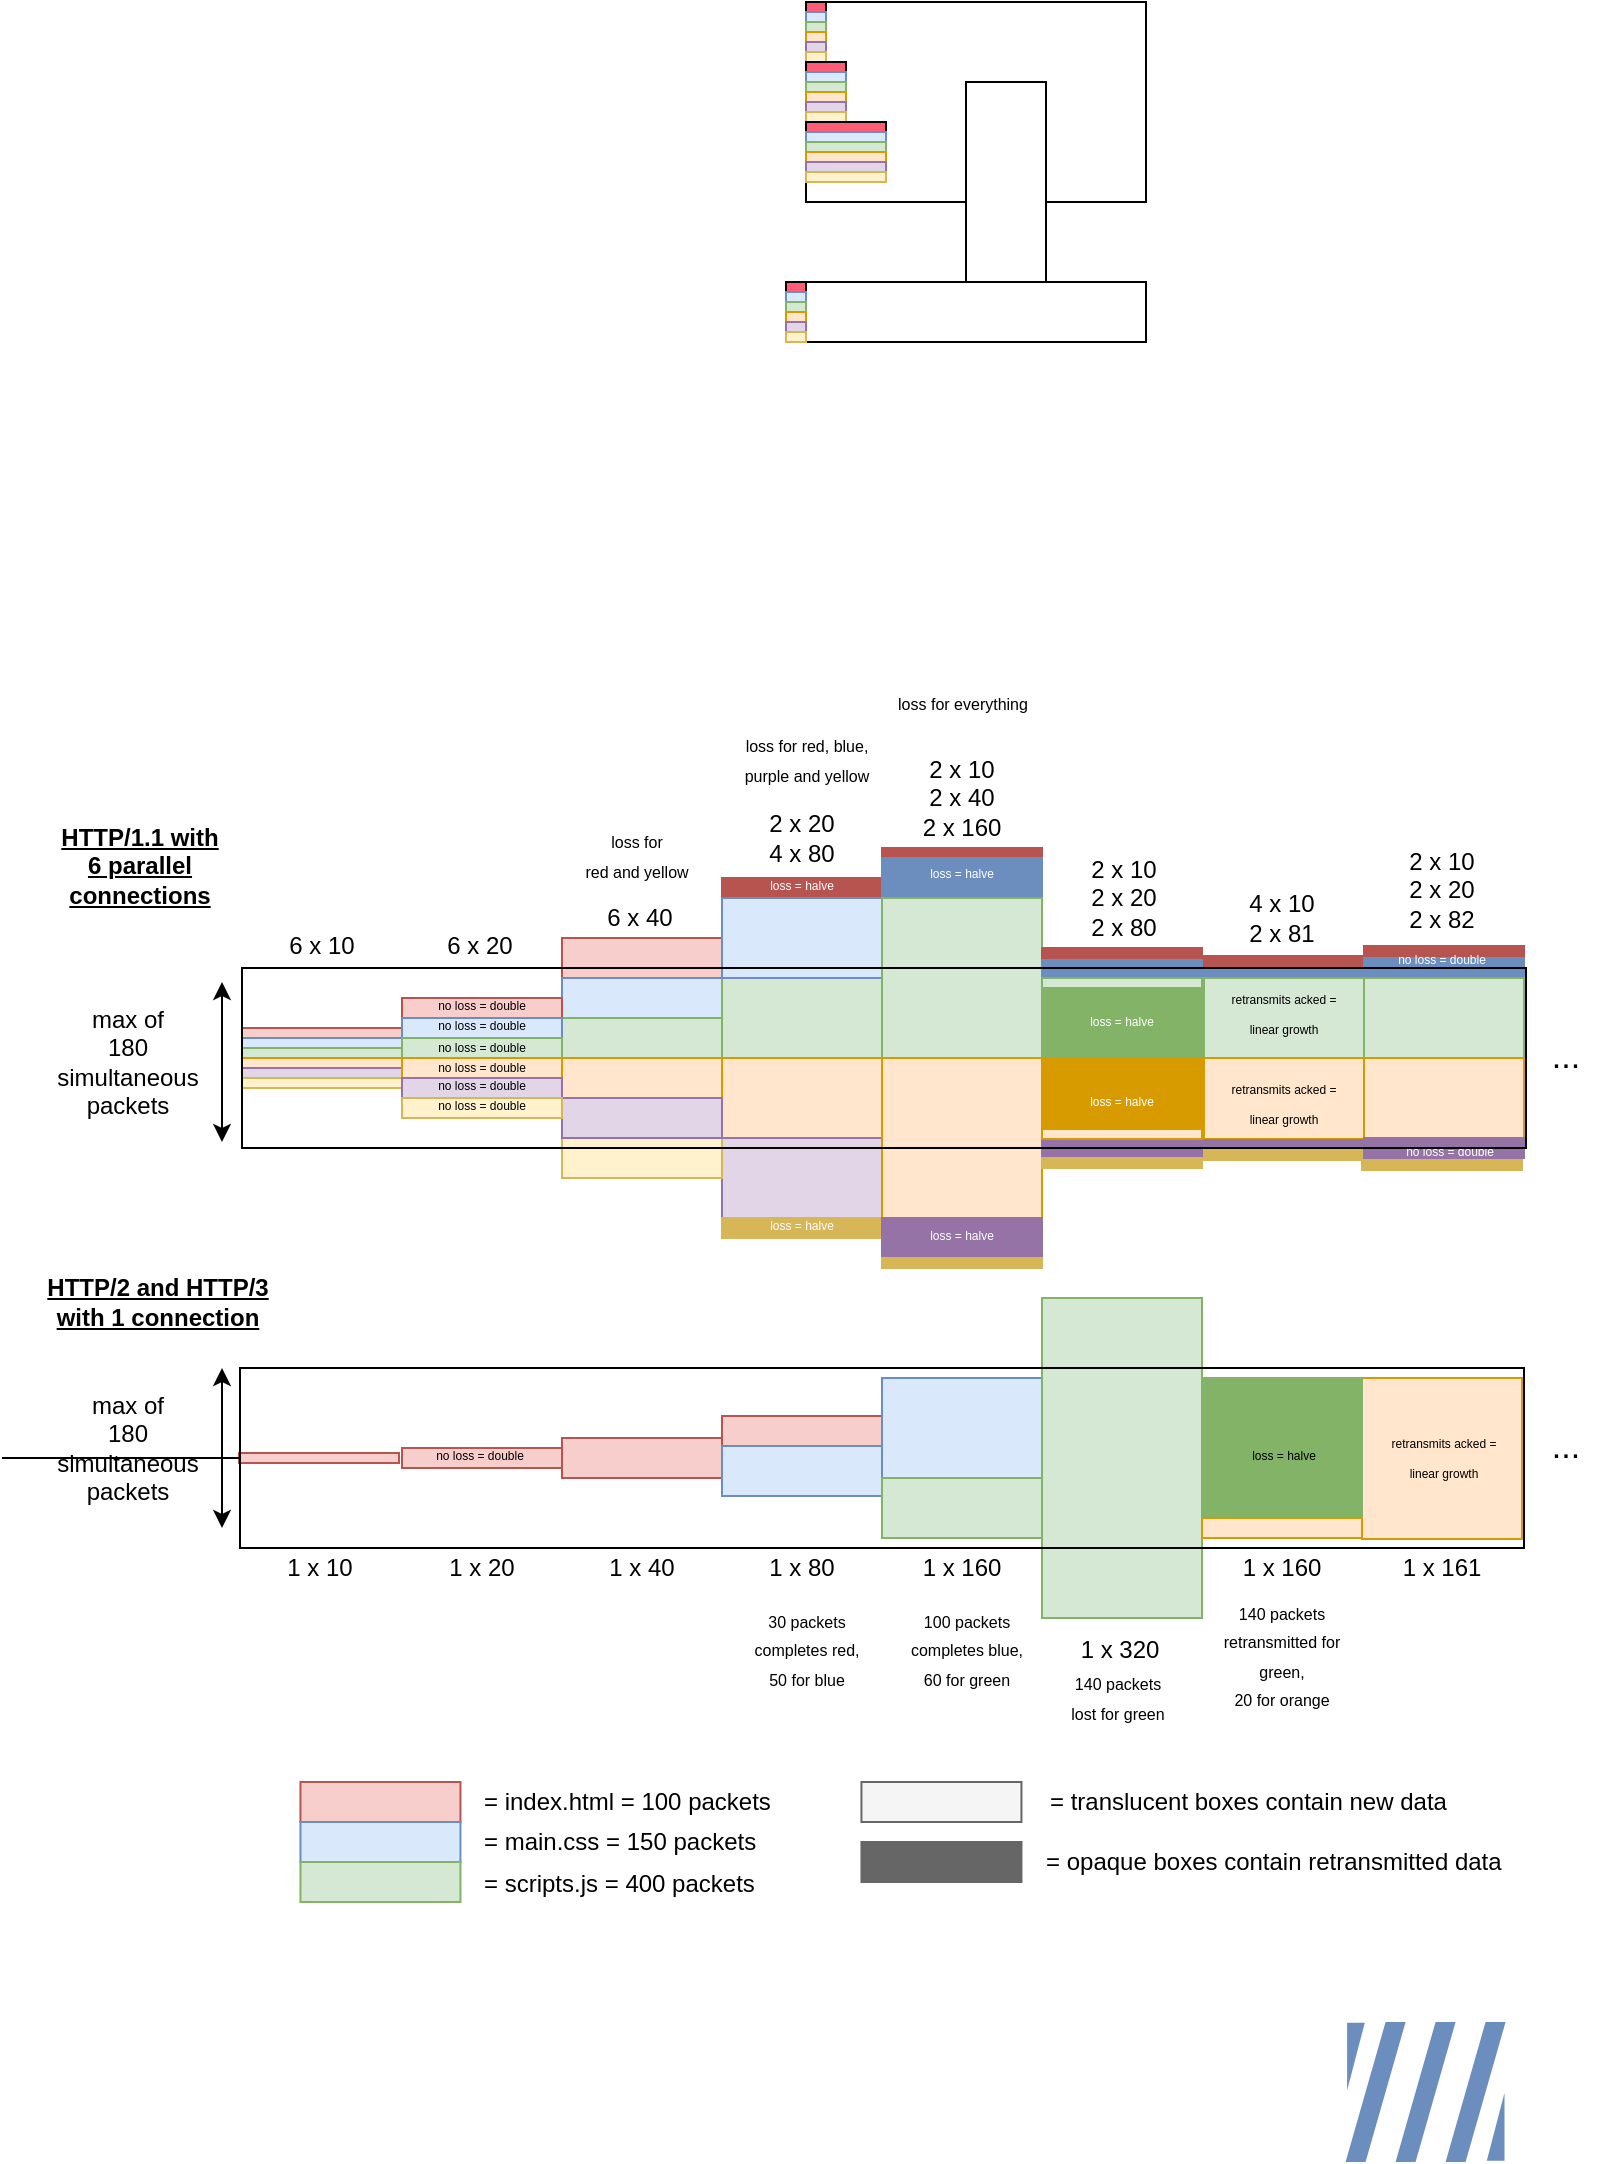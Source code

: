 <mxfile version="14.5.1" type="device"><diagram id="jA2UJYeg9NDPuM3fKqH7" name="Page-1"><mxGraphModel dx="1016" dy="682" grid="1" gridSize="10" guides="1" tooltips="1" connect="1" arrows="1" fold="1" page="1" pageScale="1" pageWidth="850" pageHeight="1100" math="0" shadow="0"><root><mxCell id="0"/><mxCell id="1" parent="0"/><mxCell id="gx7u9Ny0BKAhTKSQypbv-36" value="" style="rounded=0;whiteSpace=wrap;html=1;fillColor=#f8cecc;strokeColor=#b85450;" vertex="1" parent="1"><mxGeometry x="640" y="783" width="80" height="10" as="geometry"/></mxCell><mxCell id="gx7u9Ny0BKAhTKSQypbv-37" value="" style="rounded=0;whiteSpace=wrap;html=1;fillColor=#f8cecc;strokeColor=#b85450;" vertex="1" parent="1"><mxGeometry x="720" y="778" width="80" height="20" as="geometry"/></mxCell><mxCell id="gx7u9Ny0BKAhTKSQypbv-38" value="" style="rounded=0;whiteSpace=wrap;html=1;fillColor=#f8cecc;strokeColor=#b85450;" vertex="1" parent="1"><mxGeometry x="800" y="767" width="80" height="15" as="geometry"/></mxCell><mxCell id="gx7u9Ny0BKAhTKSQypbv-40" value="" style="rounded=0;whiteSpace=wrap;html=1;fillColor=#dae8fc;strokeColor=#6c8ebf;" vertex="1" parent="1"><mxGeometry x="880" y="748" width="80" height="50" as="geometry"/></mxCell><mxCell id="gx7u9Ny0BKAhTKSQypbv-41" value="" style="rounded=0;whiteSpace=wrap;html=1;fillColor=#d5e8d4;strokeColor=#82b366;" vertex="1" parent="1"><mxGeometry x="960" y="708" width="80" height="160" as="geometry"/></mxCell><mxCell id="gx7u9Ny0BKAhTKSQypbv-49" value="" style="verticalLabelPosition=bottom;verticalAlign=top;html=1;shape=mxgraph.basic.orthogonal_triangle;rotation=90;strokeColor=none;aspect=fixed;fillColor=#6C8EBF;" vertex="1" parent="1"><mxGeometry x="1100" y="1082.91" width="33.95" height="8.84" as="geometry"/></mxCell><mxCell id="gx7u9Ny0BKAhTKSQypbv-54" value="" style="rounded=0;whiteSpace=wrap;html=1;" vertex="1" parent="1"><mxGeometry x="842" y="60" width="170" height="100" as="geometry"/></mxCell><mxCell id="gx7u9Ny0BKAhTKSQypbv-56" value="" style="rounded=0;whiteSpace=wrap;html=1;fillColor=#FF5C77;container=0;" vertex="1" parent="1"><mxGeometry x="842" y="60" width="10" height="5" as="geometry"/></mxCell><mxCell id="gx7u9Ny0BKAhTKSQypbv-57" value="" style="rounded=0;whiteSpace=wrap;html=1;fillColor=#dae8fc;strokeColor=#6c8ebf;container=0;" vertex="1" parent="1"><mxGeometry x="842" y="65" width="10" height="5" as="geometry"/></mxCell><mxCell id="gx7u9Ny0BKAhTKSQypbv-58" value="" style="rounded=0;whiteSpace=wrap;html=1;fillColor=#d5e8d4;strokeColor=#82b366;container=0;" vertex="1" parent="1"><mxGeometry x="842" y="70" width="10" height="5" as="geometry"/></mxCell><mxCell id="gx7u9Ny0BKAhTKSQypbv-59" value="" style="rounded=0;whiteSpace=wrap;html=1;fillColor=#ffe6cc;strokeColor=#d79b00;container=0;" vertex="1" parent="1"><mxGeometry x="842" y="75" width="10" height="5" as="geometry"/></mxCell><mxCell id="gx7u9Ny0BKAhTKSQypbv-60" value="" style="rounded=0;whiteSpace=wrap;html=1;fillColor=#e1d5e7;strokeColor=#9673a6;container=0;" vertex="1" parent="1"><mxGeometry x="842" y="80" width="10" height="5" as="geometry"/></mxCell><mxCell id="gx7u9Ny0BKAhTKSQypbv-61" value="" style="rounded=0;whiteSpace=wrap;html=1;fillColor=#fff2cc;strokeColor=#d6b656;container=0;" vertex="1" parent="1"><mxGeometry x="842" y="85" width="10" height="5" as="geometry"/></mxCell><mxCell id="gx7u9Ny0BKAhTKSQypbv-65" value="" style="rounded=0;whiteSpace=wrap;html=1;fillColor=#FF5C77;container=0;" vertex="1" parent="1"><mxGeometry x="842" y="90" width="20" height="5" as="geometry"/></mxCell><mxCell id="gx7u9Ny0BKAhTKSQypbv-66" value="" style="rounded=0;whiteSpace=wrap;html=1;fillColor=#dae8fc;strokeColor=#6c8ebf;container=0;" vertex="1" parent="1"><mxGeometry x="842" y="95" width="20" height="5" as="geometry"/></mxCell><mxCell id="gx7u9Ny0BKAhTKSQypbv-67" value="" style="rounded=0;whiteSpace=wrap;html=1;fillColor=#d5e8d4;strokeColor=#82b366;container=0;" vertex="1" parent="1"><mxGeometry x="842" y="100" width="20" height="5" as="geometry"/></mxCell><mxCell id="gx7u9Ny0BKAhTKSQypbv-68" value="" style="rounded=0;whiteSpace=wrap;html=1;fillColor=#ffe6cc;strokeColor=#d79b00;container=0;" vertex="1" parent="1"><mxGeometry x="842" y="105" width="20" height="5" as="geometry"/></mxCell><mxCell id="gx7u9Ny0BKAhTKSQypbv-69" value="" style="rounded=0;whiteSpace=wrap;html=1;fillColor=#e1d5e7;strokeColor=#9673a6;container=0;" vertex="1" parent="1"><mxGeometry x="842" y="110" width="20" height="5" as="geometry"/></mxCell><mxCell id="gx7u9Ny0BKAhTKSQypbv-70" value="" style="rounded=0;whiteSpace=wrap;html=1;fillColor=#fff2cc;strokeColor=#d6b656;container=0;" vertex="1" parent="1"><mxGeometry x="842" y="115" width="20" height="5" as="geometry"/></mxCell><mxCell id="gx7u9Ny0BKAhTKSQypbv-71" value="" style="rounded=0;whiteSpace=wrap;html=1;fillColor=#FF5C77;container=0;" vertex="1" parent="1"><mxGeometry x="842" y="120" width="40" height="5" as="geometry"/></mxCell><mxCell id="gx7u9Ny0BKAhTKSQypbv-72" value="" style="rounded=0;whiteSpace=wrap;html=1;fillColor=#dae8fc;strokeColor=#6c8ebf;container=0;" vertex="1" parent="1"><mxGeometry x="842" y="125" width="40" height="5" as="geometry"/></mxCell><mxCell id="gx7u9Ny0BKAhTKSQypbv-73" value="" style="rounded=0;whiteSpace=wrap;html=1;fillColor=#d5e8d4;strokeColor=#82b366;container=0;" vertex="1" parent="1"><mxGeometry x="842" y="130" width="40" height="5" as="geometry"/></mxCell><mxCell id="gx7u9Ny0BKAhTKSQypbv-74" value="" style="rounded=0;whiteSpace=wrap;html=1;fillColor=#ffe6cc;strokeColor=#d79b00;container=0;" vertex="1" parent="1"><mxGeometry x="842" y="135" width="40" height="5" as="geometry"/></mxCell><mxCell id="gx7u9Ny0BKAhTKSQypbv-75" value="" style="rounded=0;whiteSpace=wrap;html=1;fillColor=#e1d5e7;strokeColor=#9673a6;container=0;" vertex="1" parent="1"><mxGeometry x="842" y="140" width="40" height="5" as="geometry"/></mxCell><mxCell id="gx7u9Ny0BKAhTKSQypbv-76" value="" style="rounded=0;whiteSpace=wrap;html=1;fillColor=#fff2cc;strokeColor=#d6b656;container=0;" vertex="1" parent="1"><mxGeometry x="842" y="145" width="40" height="5" as="geometry"/></mxCell><mxCell id="gx7u9Ny0BKAhTKSQypbv-77" value="" style="rounded=0;whiteSpace=wrap;html=1;" vertex="1" parent="1"><mxGeometry x="922" y="100" width="40" height="100" as="geometry"/></mxCell><mxCell id="gx7u9Ny0BKAhTKSQypbv-78" value="" style="rounded=0;whiteSpace=wrap;html=1;" vertex="1" parent="1"><mxGeometry x="832" y="200" width="180" height="30" as="geometry"/></mxCell><mxCell id="gx7u9Ny0BKAhTKSQypbv-79" value="" style="rounded=0;whiteSpace=wrap;html=1;fillColor=#FF5C77;container=0;" vertex="1" parent="1"><mxGeometry x="832" y="200" width="10" height="5" as="geometry"/></mxCell><mxCell id="gx7u9Ny0BKAhTKSQypbv-80" value="" style="rounded=0;whiteSpace=wrap;html=1;fillColor=#dae8fc;strokeColor=#6c8ebf;container=0;" vertex="1" parent="1"><mxGeometry x="832" y="205" width="10" height="5" as="geometry"/></mxCell><mxCell id="gx7u9Ny0BKAhTKSQypbv-81" value="" style="rounded=0;whiteSpace=wrap;html=1;fillColor=#d5e8d4;strokeColor=#82b366;container=0;" vertex="1" parent="1"><mxGeometry x="832" y="210" width="10" height="5" as="geometry"/></mxCell><mxCell id="gx7u9Ny0BKAhTKSQypbv-82" value="" style="rounded=0;whiteSpace=wrap;html=1;fillColor=#ffe6cc;strokeColor=#d79b00;container=0;" vertex="1" parent="1"><mxGeometry x="832" y="215" width="10" height="5" as="geometry"/></mxCell><mxCell id="gx7u9Ny0BKAhTKSQypbv-83" value="" style="rounded=0;whiteSpace=wrap;html=1;fillColor=#e1d5e7;strokeColor=#9673a6;container=0;" vertex="1" parent="1"><mxGeometry x="832" y="220" width="10" height="5" as="geometry"/></mxCell><mxCell id="gx7u9Ny0BKAhTKSQypbv-84" value="" style="rounded=0;whiteSpace=wrap;html=1;fillColor=#fff2cc;strokeColor=#d6b656;container=0;" vertex="1" parent="1"><mxGeometry x="832" y="225" width="10" height="5" as="geometry"/></mxCell><mxCell id="gx7u9Ny0BKAhTKSQypbv-15" value="" style="rounded=0;whiteSpace=wrap;html=1;fillColor=#f8cecc;strokeColor=#b85450;" vertex="1" parent="1"><mxGeometry x="720" y="528" width="80" height="20" as="geometry"/></mxCell><mxCell id="gx7u9Ny0BKAhTKSQypbv-16" value="" style="rounded=0;whiteSpace=wrap;html=1;fillColor=#dae8fc;strokeColor=#6c8ebf;" vertex="1" parent="1"><mxGeometry x="720" y="548" width="80" height="20" as="geometry"/></mxCell><mxCell id="gx7u9Ny0BKAhTKSQypbv-17" value="" style="rounded=0;whiteSpace=wrap;html=1;fillColor=#d5e8d4;strokeColor=#82b366;" vertex="1" parent="1"><mxGeometry x="800" y="548" width="80" height="40" as="geometry"/></mxCell><mxCell id="gx7u9Ny0BKAhTKSQypbv-18" value="" style="rounded=0;whiteSpace=wrap;html=1;fillColor=#ffe6cc;strokeColor=#d79b00;" vertex="1" parent="1"><mxGeometry x="800" y="588" width="80" height="40" as="geometry"/></mxCell><mxCell id="gx7u9Ny0BKAhTKSQypbv-19" value="" style="rounded=0;whiteSpace=wrap;html=1;fillColor=#e1d5e7;strokeColor=#9673a6;" vertex="1" parent="1"><mxGeometry x="800" y="628" width="80" height="40" as="geometry"/></mxCell><mxCell id="gx7u9Ny0BKAhTKSQypbv-20" value="" style="rounded=0;whiteSpace=wrap;html=1;fillColor=#fff2cc;strokeColor=#d6b656;" vertex="1" parent="1"><mxGeometry x="720" y="628" width="80" height="20" as="geometry"/></mxCell><mxCell id="gx7u9Ny0BKAhTKSQypbv-10" value="" style="rounded=0;whiteSpace=wrap;html=1;fillColor=#f8cecc;strokeColor=#b85450;" vertex="1" parent="1"><mxGeometry x="560" y="573" width="80" height="5" as="geometry"/></mxCell><mxCell id="gx7u9Ny0BKAhTKSQypbv-22" value="" style="rounded=0;whiteSpace=wrap;html=1;fillColor=#dae8fc;strokeColor=#6c8ebf;" vertex="1" parent="1"><mxGeometry x="560" y="578" width="80" height="5" as="geometry"/></mxCell><mxCell id="gx7u9Ny0BKAhTKSQypbv-28" value="" style="rounded=0;whiteSpace=wrap;html=1;fillColor=#d5e8d4;strokeColor=#82b366;" vertex="1" parent="1"><mxGeometry x="560" y="583" width="80" height="5" as="geometry"/></mxCell><mxCell id="gx7u9Ny0BKAhTKSQypbv-29" value="" style="rounded=0;whiteSpace=wrap;html=1;fillColor=#ffe6cc;strokeColor=#d79b00;" vertex="1" parent="1"><mxGeometry x="560" y="588" width="80" height="5" as="geometry"/></mxCell><mxCell id="gx7u9Ny0BKAhTKSQypbv-30" value="" style="rounded=0;whiteSpace=wrap;html=1;fillColor=#e1d5e7;strokeColor=#9673a6;" vertex="1" parent="1"><mxGeometry x="560" y="593" width="80" height="5" as="geometry"/></mxCell><mxCell id="gx7u9Ny0BKAhTKSQypbv-31" value="" style="rounded=0;whiteSpace=wrap;html=1;fillColor=#fff2cc;strokeColor=#d6b656;" vertex="1" parent="1"><mxGeometry x="560" y="598" width="80" height="5" as="geometry"/></mxCell><mxCell id="gx7u9Ny0BKAhTKSQypbv-103" value="" style="rounded=0;whiteSpace=wrap;html=1;gradientDirection=north;strokeColor=#B85450;fillColor=#B85450;" vertex="1" parent="1"><mxGeometry x="800" y="498" width="80" height="10" as="geometry"/></mxCell><mxCell id="gx7u9Ny0BKAhTKSQypbv-104" value="" style="rounded=0;whiteSpace=wrap;html=1;strokeColor=#D6B656;fillColor=#D6B656;" vertex="1" parent="1"><mxGeometry x="800" y="668" width="80" height="10" as="geometry"/></mxCell><mxCell id="gx7u9Ny0BKAhTKSQypbv-105" value="" style="rounded=0;whiteSpace=wrap;html=1;fillColor=#dae8fc;strokeColor=#6c8ebf;" vertex="1" parent="1"><mxGeometry x="800" y="508" width="80" height="40" as="geometry"/></mxCell><mxCell id="gx7u9Ny0BKAhTKSQypbv-106" value="" style="rounded=0;whiteSpace=wrap;html=1;fillColor=#d5e8d4;strokeColor=#82b366;" vertex="1" parent="1"><mxGeometry x="720" y="568" width="80" height="20" as="geometry"/></mxCell><mxCell id="gx7u9Ny0BKAhTKSQypbv-107" value="" style="rounded=0;whiteSpace=wrap;html=1;fillColor=#ffe6cc;strokeColor=#d79b00;" vertex="1" parent="1"><mxGeometry x="720" y="588" width="80" height="20" as="geometry"/></mxCell><mxCell id="gx7u9Ny0BKAhTKSQypbv-108" value="" style="rounded=0;whiteSpace=wrap;html=1;fillColor=#e1d5e7;strokeColor=#9673a6;" vertex="1" parent="1"><mxGeometry x="720" y="608" width="80" height="20" as="geometry"/></mxCell><mxCell id="gx7u9Ny0BKAhTKSQypbv-14" value="" style="rounded=0;whiteSpace=wrap;html=1;fillColor=#f8cecc;strokeColor=#b85450;spacing=0;" vertex="1" parent="1"><mxGeometry x="640" y="558" width="80" height="10" as="geometry"/></mxCell><mxCell id="gx7u9Ny0BKAhTKSQypbv-23" value="" style="rounded=0;whiteSpace=wrap;html=1;fillColor=#dae8fc;strokeColor=#6c8ebf;" vertex="1" parent="1"><mxGeometry x="640" y="568" width="80" height="10" as="geometry"/></mxCell><mxCell id="gx7u9Ny0BKAhTKSQypbv-24" value="" style="rounded=0;whiteSpace=wrap;html=1;fillColor=#d5e8d4;strokeColor=#82b366;" vertex="1" parent="1"><mxGeometry x="640" y="578" width="80" height="10" as="geometry"/></mxCell><mxCell id="gx7u9Ny0BKAhTKSQypbv-25" value="" style="rounded=0;whiteSpace=wrap;html=1;fillColor=#ffe6cc;strokeColor=#d79b00;" vertex="1" parent="1"><mxGeometry x="640" y="588" width="80" height="10" as="geometry"/></mxCell><mxCell id="gx7u9Ny0BKAhTKSQypbv-26" value="" style="rounded=0;whiteSpace=wrap;html=1;fillColor=#e1d5e7;strokeColor=#9673a6;" vertex="1" parent="1"><mxGeometry x="640" y="598" width="80" height="10" as="geometry"/></mxCell><mxCell id="gx7u9Ny0BKAhTKSQypbv-27" value="" style="rounded=0;whiteSpace=wrap;html=1;fillColor=#fff2cc;strokeColor=#d6b656;" vertex="1" parent="1"><mxGeometry x="640" y="608" width="80" height="10" as="geometry"/></mxCell><mxCell id="gx7u9Ny0BKAhTKSQypbv-111" value="" style="rounded=0;whiteSpace=wrap;html=1;fillColor=#B85450;strokeColor=#B85450;gradientDirection=north;" vertex="1" parent="1"><mxGeometry x="880" y="483" width="80" height="5" as="geometry"/></mxCell><mxCell id="gx7u9Ny0BKAhTKSQypbv-112" value="" style="rounded=0;whiteSpace=wrap;html=1;gradientDirection=north;strokeColor=#6C8EBF;fillColor=#6C8EBF;" vertex="1" parent="1"><mxGeometry x="880" y="488" width="80" height="20" as="geometry"/></mxCell><mxCell id="gx7u9Ny0BKAhTKSQypbv-113" value="" style="rounded=0;whiteSpace=wrap;html=1;fillColor=#d5e8d4;strokeColor=#82b366;" vertex="1" parent="1"><mxGeometry x="880" y="508" width="80" height="80" as="geometry"/></mxCell><mxCell id="gx7u9Ny0BKAhTKSQypbv-114" value="" style="rounded=0;whiteSpace=wrap;html=1;fillColor=#ffe6cc;strokeColor=#d79b00;" vertex="1" parent="1"><mxGeometry x="880" y="588" width="80" height="80" as="geometry"/></mxCell><mxCell id="gx7u9Ny0BKAhTKSQypbv-115" value="" style="rounded=0;whiteSpace=wrap;html=1;strokeColor=#9673A6;fillColor=#9673A6;" vertex="1" parent="1"><mxGeometry x="880" y="668" width="80" height="20" as="geometry"/></mxCell><mxCell id="gx7u9Ny0BKAhTKSQypbv-116" value="" style="rounded=0;whiteSpace=wrap;html=1;fillColor=#D6B656;strokeColor=#D6B656;" vertex="1" parent="1"><mxGeometry x="880" y="688" width="80" height="5" as="geometry"/></mxCell><mxCell id="gx7u9Ny0BKAhTKSQypbv-118" value="&lt;font style=&quot;font-size: 6px&quot;&gt;no loss = double&lt;/font&gt;" style="text;html=1;strokeColor=none;fillColor=none;align=center;verticalAlign=middle;whiteSpace=wrap;rounded=0;" vertex="1" parent="1"><mxGeometry x="640" y="560" width="80" as="geometry"/></mxCell><mxCell id="gx7u9Ny0BKAhTKSQypbv-119" value="&lt;font style=&quot;font-size: 6px&quot;&gt;no loss = double&lt;/font&gt;" style="text;html=1;strokeColor=none;fillColor=none;align=center;verticalAlign=middle;whiteSpace=wrap;rounded=0;" vertex="1" parent="1"><mxGeometry x="640" y="570" width="80" as="geometry"/></mxCell><mxCell id="gx7u9Ny0BKAhTKSQypbv-120" value="&lt;font style=&quot;font-size: 6px&quot;&gt;no loss = double&lt;/font&gt;" style="text;html=1;strokeColor=none;fillColor=none;align=center;verticalAlign=middle;whiteSpace=wrap;rounded=0;" vertex="1" parent="1"><mxGeometry x="640" y="580.5" width="80" as="geometry"/></mxCell><mxCell id="gx7u9Ny0BKAhTKSQypbv-121" value="&lt;font style=&quot;font-size: 6px&quot;&gt;no loss = double&lt;/font&gt;" style="text;html=1;strokeColor=none;fillColor=none;align=center;verticalAlign=middle;whiteSpace=wrap;rounded=0;" vertex="1" parent="1"><mxGeometry x="640" y="590.5" width="80" as="geometry"/></mxCell><mxCell id="gx7u9Ny0BKAhTKSQypbv-122" value="&lt;font style=&quot;font-size: 6px&quot;&gt;no loss = double&lt;/font&gt;" style="text;html=1;strokeColor=none;fillColor=none;align=center;verticalAlign=middle;whiteSpace=wrap;rounded=0;" vertex="1" parent="1"><mxGeometry x="640" y="600" width="80" as="geometry"/></mxCell><mxCell id="gx7u9Ny0BKAhTKSQypbv-123" value="&lt;font style=&quot;font-size: 6px&quot;&gt;no loss = double&lt;/font&gt;" style="text;html=1;strokeColor=none;fillColor=none;align=center;verticalAlign=middle;whiteSpace=wrap;rounded=0;" vertex="1" parent="1"><mxGeometry x="640" y="610" width="80" as="geometry"/></mxCell><mxCell id="gx7u9Ny0BKAhTKSQypbv-124" value="&lt;font style=&quot;font-size: 6px&quot; color=&quot;#ffffff&quot;&gt;loss = halve&lt;/font&gt;" style="text;html=1;strokeColor=none;fillColor=none;align=center;verticalAlign=middle;whiteSpace=wrap;rounded=0;" vertex="1" parent="1"><mxGeometry x="800" y="500" width="80" as="geometry"/></mxCell><mxCell id="gx7u9Ny0BKAhTKSQypbv-125" value="" style="rounded=0;whiteSpace=wrap;html=1;strokeColor=#82B366;fillColor=#82B366;" vertex="1" parent="1"><mxGeometry x="960" y="550" width="80" height="38" as="geometry"/></mxCell><mxCell id="gx7u9Ny0BKAhTKSQypbv-126" value="" style="rounded=0;whiteSpace=wrap;html=1;strokeColor=#D79B00;fillColor=#D79B00;" vertex="1" parent="1"><mxGeometry x="960" y="588" width="80" height="42" as="geometry"/></mxCell><mxCell id="gx7u9Ny0BKAhTKSQypbv-127" value="" style="rounded=0;whiteSpace=wrap;html=1;fillColor=#6C8EBF;strokeColor=#6C8EBF;gradientDirection=north;" vertex="1" parent="1"><mxGeometry x="960" y="538" width="80" height="10" as="geometry"/></mxCell><mxCell id="gx7u9Ny0BKAhTKSQypbv-128" value="" style="rounded=0;whiteSpace=wrap;html=1;fillColor=#9673A6;strokeColor=#9673A6;" vertex="1" parent="1"><mxGeometry x="960" y="628" width="80" height="10" as="geometry"/></mxCell><mxCell id="gx7u9Ny0BKAhTKSQypbv-131" value="" style="rounded=0;whiteSpace=wrap;html=1;fillColor=#B85450;strokeColor=#B85450;gradientDirection=north;" vertex="1" parent="1"><mxGeometry x="960" y="533" width="80" height="5" as="geometry"/></mxCell><mxCell id="gx7u9Ny0BKAhTKSQypbv-132" value="" style="rounded=0;whiteSpace=wrap;html=1;fillColor=#D6B656;strokeColor=#D6B656;" vertex="1" parent="1"><mxGeometry x="960" y="638" width="80" height="5" as="geometry"/></mxCell><mxCell id="gx7u9Ny0BKAhTKSQypbv-133" value="&lt;font style=&quot;font-size: 6px&quot; color=&quot;#ffffff&quot;&gt;loss = halve&lt;/font&gt;" style="text;html=1;strokeColor=none;fillColor=none;align=center;verticalAlign=middle;whiteSpace=wrap;rounded=0;" vertex="1" parent="1"><mxGeometry x="800" y="670" width="80" as="geometry"/></mxCell><mxCell id="gx7u9Ny0BKAhTKSQypbv-134" value="" style="rounded=0;whiteSpace=wrap;html=1;strokeColor=#82b366;fillColor=#d5e8d4;" vertex="1" parent="1"><mxGeometry x="1041" y="548" width="80" height="40.5" as="geometry"/></mxCell><mxCell id="gx7u9Ny0BKAhTKSQypbv-135" value="" style="rounded=0;whiteSpace=wrap;html=1;strokeColor=#d79b00;fillColor=#ffe6cc;" vertex="1" parent="1"><mxGeometry x="1041" y="588" width="80" height="40.5" as="geometry"/></mxCell><mxCell id="gx7u9Ny0BKAhTKSQypbv-136" value="&lt;font style=&quot;font-size: 6px&quot;&gt;retransmits acked = &lt;br&gt;linear growth&lt;/font&gt;" style="text;html=1;strokeColor=none;fillColor=none;align=center;verticalAlign=middle;whiteSpace=wrap;rounded=0;" vertex="1" parent="1"><mxGeometry x="1041" y="564" width="80" as="geometry"/></mxCell><mxCell id="gx7u9Ny0BKAhTKSQypbv-137" value="&lt;font style=&quot;font-size: 6px&quot;&gt;retransmits acked = &lt;br&gt;linear growth&lt;/font&gt;" style="text;html=1;strokeColor=none;fillColor=none;align=center;verticalAlign=middle;whiteSpace=wrap;rounded=0;" vertex="1" parent="1"><mxGeometry x="1041" y="608.25" width="80" as="geometry"/></mxCell><mxCell id="gx7u9Ny0BKAhTKSQypbv-138" value="&lt;font style=&quot;font-size: 6px&quot; color=&quot;#ffffff&quot;&gt;loss = halve&lt;/font&gt;" style="text;html=1;strokeColor=none;fillColor=none;align=center;verticalAlign=middle;whiteSpace=wrap;rounded=0;" vertex="1" parent="1"><mxGeometry x="880" y="494" width="80" as="geometry"/></mxCell><mxCell id="gx7u9Ny0BKAhTKSQypbv-139" value="&lt;font style=&quot;font-size: 6px&quot; color=&quot;#ffffff&quot;&gt;loss = halve&lt;/font&gt;" style="text;html=1;strokeColor=none;fillColor=none;align=center;verticalAlign=middle;whiteSpace=wrap;rounded=0;" vertex="1" parent="1"><mxGeometry x="880" y="675" width="80" as="geometry"/></mxCell><mxCell id="gx7u9Ny0BKAhTKSQypbv-141" value="&lt;font style=&quot;font-size: 6px&quot; color=&quot;#ffffff&quot;&gt;loss = halve&lt;/font&gt;" style="text;html=1;strokeColor=none;fillColor=none;align=center;verticalAlign=middle;whiteSpace=wrap;rounded=0;" vertex="1" parent="1"><mxGeometry x="960" y="567.25" width="80" as="geometry"/></mxCell><mxCell id="gx7u9Ny0BKAhTKSQypbv-142" value="&lt;font style=&quot;font-size: 6px&quot; color=&quot;#ffffff&quot;&gt;loss = halve&lt;/font&gt;" style="text;html=1;strokeColor=none;fillColor=none;align=center;verticalAlign=middle;whiteSpace=wrap;rounded=0;" vertex="1" parent="1"><mxGeometry x="960" y="607.25" width="80" as="geometry"/></mxCell><mxCell id="gx7u9Ny0BKAhTKSQypbv-143" value="" style="rounded=0;whiteSpace=wrap;html=1;fillColor=#6C8EBF;strokeColor=#6C8EBF;gradientDirection=north;" vertex="1" parent="1"><mxGeometry x="1041" y="542" width="80" height="5" as="geometry"/></mxCell><mxCell id="gx7u9Ny0BKAhTKSQypbv-144" value="" style="rounded=0;whiteSpace=wrap;html=1;fillColor=#B85450;strokeColor=#B85450;gradientDirection=north;" vertex="1" parent="1"><mxGeometry x="1041" y="537" width="80" height="5" as="geometry"/></mxCell><mxCell id="gx7u9Ny0BKAhTKSQypbv-147" value="" style="rounded=0;whiteSpace=wrap;html=1;fillColor=#9673A6;strokeColor=#9673A6;" vertex="1" parent="1"><mxGeometry x="1041" y="629" width="80" height="5" as="geometry"/></mxCell><mxCell id="gx7u9Ny0BKAhTKSQypbv-148" value="" style="rounded=0;whiteSpace=wrap;html=1;fillColor=#D6B656;strokeColor=#D6B656;" vertex="1" parent="1"><mxGeometry x="1041" y="634" width="80" height="5" as="geometry"/></mxCell><mxCell id="gx7u9Ny0BKAhTKSQypbv-149" value="" style="rounded=0;whiteSpace=wrap;html=1;strokeColor=#82b366;fillColor=#d5e8d4;" vertex="1" parent="1"><mxGeometry x="1121" y="548" width="80" height="40.5" as="geometry"/></mxCell><mxCell id="gx7u9Ny0BKAhTKSQypbv-150" value="" style="rounded=0;whiteSpace=wrap;html=1;strokeColor=#d79b00;fillColor=#ffe6cc;" vertex="1" parent="1"><mxGeometry x="1121" y="588" width="80" height="40.5" as="geometry"/></mxCell><mxCell id="gx7u9Ny0BKAhTKSQypbv-151" value="" style="rounded=0;whiteSpace=wrap;html=1;fillColor=#6C8EBF;strokeColor=#6C8EBF;gradientDirection=north;" vertex="1" parent="1"><mxGeometry x="1121" y="537" width="80" height="10" as="geometry"/></mxCell><mxCell id="gx7u9Ny0BKAhTKSQypbv-152" value="" style="rounded=0;whiteSpace=wrap;html=1;fillColor=#9673A6;strokeColor=#9673A6;" vertex="1" parent="1"><mxGeometry x="1121" y="628" width="80" height="10" as="geometry"/></mxCell><mxCell id="gx7u9Ny0BKAhTKSQypbv-153" value="" style="rounded=0;whiteSpace=wrap;html=1;fillColor=#D6B656;strokeColor=#D6B656;" vertex="1" parent="1"><mxGeometry x="1120" y="639" width="80" height="5" as="geometry"/></mxCell><mxCell id="gx7u9Ny0BKAhTKSQypbv-154" value="" style="rounded=0;whiteSpace=wrap;html=1;fillColor=#B85450;strokeColor=#B85450;gradientDirection=north;" vertex="1" parent="1"><mxGeometry x="1121" y="532" width="80" height="5" as="geometry"/></mxCell><mxCell id="gx7u9Ny0BKAhTKSQypbv-155" value="6 x 10" style="text;html=1;strokeColor=none;fillColor=none;align=center;verticalAlign=middle;whiteSpace=wrap;rounded=0;" vertex="1" parent="1"><mxGeometry x="560" y="522" width="80" height="20" as="geometry"/></mxCell><mxCell id="gx7u9Ny0BKAhTKSQypbv-156" value="6 x 20" style="text;html=1;strokeColor=none;fillColor=none;align=center;verticalAlign=middle;whiteSpace=wrap;rounded=0;" vertex="1" parent="1"><mxGeometry x="639" y="522" width="80" height="20" as="geometry"/></mxCell><mxCell id="gx7u9Ny0BKAhTKSQypbv-157" value="6 x 40" style="text;html=1;strokeColor=none;fillColor=none;align=center;verticalAlign=middle;whiteSpace=wrap;rounded=0;" vertex="1" parent="1"><mxGeometry x="719" y="508" width="80" height="20" as="geometry"/></mxCell><mxCell id="gx7u9Ny0BKAhTKSQypbv-158" value="2 x 20&lt;br&gt;4 x 80" style="text;html=1;strokeColor=none;fillColor=none;align=center;verticalAlign=middle;whiteSpace=wrap;rounded=0;" vertex="1" parent="1"><mxGeometry x="800" y="468" width="80" height="20" as="geometry"/></mxCell><mxCell id="gx7u9Ny0BKAhTKSQypbv-159" value="2 x 10&lt;br&gt;2 x 40&lt;br&gt;2 x 160" style="text;html=1;strokeColor=none;fillColor=none;align=center;verticalAlign=middle;whiteSpace=wrap;rounded=0;" vertex="1" parent="1"><mxGeometry x="880" y="448" width="80" height="20" as="geometry"/></mxCell><mxCell id="gx7u9Ny0BKAhTKSQypbv-160" value="2 x 10&lt;br&gt;2 x 20&lt;br&gt;2 x 80" style="text;html=1;strokeColor=none;fillColor=none;align=center;verticalAlign=middle;whiteSpace=wrap;rounded=0;" vertex="1" parent="1"><mxGeometry x="961" y="498" width="80" height="20" as="geometry"/></mxCell><mxCell id="gx7u9Ny0BKAhTKSQypbv-162" value="" style="endArrow=classic;startArrow=classic;html=1;fillColor=#A53236;" edge="1" parent="1"><mxGeometry width="50" height="50" relative="1" as="geometry"><mxPoint x="550" y="630" as="sourcePoint"/><mxPoint x="550" y="550" as="targetPoint"/></mxGeometry></mxCell><mxCell id="gx7u9Ny0BKAhTKSQypbv-163" value="max of&lt;br&gt;180 simultaneous packets" style="text;html=1;strokeColor=none;fillColor=none;align=center;verticalAlign=middle;whiteSpace=wrap;rounded=0;" vertex="1" parent="1"><mxGeometry x="458" y="550" width="90" height="80" as="geometry"/></mxCell><mxCell id="gx7u9Ny0BKAhTKSQypbv-164" value="" style="rounded=0;whiteSpace=wrap;html=1;fillColor=#d5e8d4;strokeColor=#82b366;" vertex="1" parent="1"><mxGeometry x="960" y="548" width="80" height="5" as="geometry"/></mxCell><mxCell id="gx7u9Ny0BKAhTKSQypbv-165" value="" style="rounded=0;whiteSpace=wrap;html=1;fillColor=#ffe6cc;strokeColor=#d79b00;" vertex="1" parent="1"><mxGeometry x="960" y="623.5" width="80" height="5" as="geometry"/></mxCell><mxCell id="gx7u9Ny0BKAhTKSQypbv-166" value="" style="endArrow=classic;startArrow=classic;html=1;fillColor=#A53236;" edge="1" parent="1"><mxGeometry width="50" height="50" relative="1" as="geometry"><mxPoint x="550" y="823" as="sourcePoint"/><mxPoint x="550" y="743" as="targetPoint"/></mxGeometry></mxCell><mxCell id="gx7u9Ny0BKAhTKSQypbv-167" value="max of&lt;br&gt;180 simultaneous packets" style="text;html=1;strokeColor=none;fillColor=none;align=center;verticalAlign=middle;whiteSpace=wrap;rounded=0;" vertex="1" parent="1"><mxGeometry x="458" y="743" width="90" height="80" as="geometry"/></mxCell><mxCell id="gx7u9Ny0BKAhTKSQypbv-169" value="" style="group" vertex="1" connectable="0" parent="1"><mxGeometry x="1111.79" y="1070" width="80" height="70" as="geometry"/></mxCell><mxCell id="gx7u9Ny0BKAhTKSQypbv-44" value="" style="shape=parallelogram;perimeter=parallelogramPerimeter;whiteSpace=wrap;html=1;fixedSize=1;strokeColor=none;size=20.0;fillColor=#6C8EBF;" vertex="1" parent="gx7u9Ny0BKAhTKSQypbv-169"><mxGeometry width="30" height="70" as="geometry"/></mxCell><mxCell id="gx7u9Ny0BKAhTKSQypbv-45" value="" style="shape=parallelogram;perimeter=parallelogramPerimeter;whiteSpace=wrap;html=1;fixedSize=1;strokeColor=none;fillColor=#6C8EBF;" vertex="1" parent="gx7u9Ny0BKAhTKSQypbv-169"><mxGeometry x="25" width="30" height="70" as="geometry"/></mxCell><mxCell id="gx7u9Ny0BKAhTKSQypbv-46" value="" style="shape=parallelogram;perimeter=parallelogramPerimeter;whiteSpace=wrap;html=1;fixedSize=1;strokeColor=none;fillColor=#6C8EBF;" vertex="1" parent="gx7u9Ny0BKAhTKSQypbv-169"><mxGeometry x="50" width="30" height="70" as="geometry"/></mxCell><mxCell id="gx7u9Ny0BKAhTKSQypbv-170" value="" style="verticalLabelPosition=bottom;verticalAlign=top;html=1;shape=mxgraph.basic.orthogonal_triangle;rotation=270;strokeColor=none;aspect=fixed;fillColor=#6C8EBF;" vertex="1" parent="1"><mxGeometry x="1169.84" y="1118" width="33.95" height="8.84" as="geometry"/></mxCell><mxCell id="gx7u9Ny0BKAhTKSQypbv-171" value="1 x 10" style="text;html=1;strokeColor=none;fillColor=none;align=center;verticalAlign=middle;whiteSpace=wrap;rounded=0;" vertex="1" parent="1"><mxGeometry x="558.5" y="833.0" width="80" height="20" as="geometry"/></mxCell><mxCell id="gx7u9Ny0BKAhTKSQypbv-172" value="1 x 20" style="text;html=1;strokeColor=none;fillColor=none;align=center;verticalAlign=middle;whiteSpace=wrap;rounded=0;" vertex="1" parent="1"><mxGeometry x="639.5" y="833.0" width="80" height="20" as="geometry"/></mxCell><mxCell id="gx7u9Ny0BKAhTKSQypbv-173" value="1 x 40" style="text;html=1;strokeColor=none;fillColor=none;align=center;verticalAlign=middle;whiteSpace=wrap;rounded=0;" vertex="1" parent="1"><mxGeometry x="719.5" y="833.0" width="80" height="20" as="geometry"/></mxCell><mxCell id="gx7u9Ny0BKAhTKSQypbv-174" value="1 x 80" style="text;html=1;strokeColor=none;fillColor=none;align=center;verticalAlign=middle;whiteSpace=wrap;rounded=0;" vertex="1" parent="1"><mxGeometry x="799.5" y="833.0" width="80" height="20" as="geometry"/></mxCell><mxCell id="gx7u9Ny0BKAhTKSQypbv-175" value="" style="rounded=0;whiteSpace=wrap;html=1;fillColor=#dae8fc;strokeColor=#6c8ebf;" vertex="1" parent="1"><mxGeometry x="800" y="782" width="80" height="25" as="geometry"/></mxCell><mxCell id="gx7u9Ny0BKAhTKSQypbv-176" value="" style="rounded=0;whiteSpace=wrap;html=1;fillColor=#f8cecc;strokeColor=#b85450;" vertex="1" parent="1"><mxGeometry x="589.23" y="950" width="80" height="20" as="geometry"/></mxCell><mxCell id="gx7u9Ny0BKAhTKSQypbv-177" value="= index.html = 100 packets" style="text;html=1;strokeColor=none;fillColor=none;align=left;verticalAlign=middle;whiteSpace=wrap;rounded=0;" vertex="1" parent="1"><mxGeometry x="679.23" y="950" width="170" height="20" as="geometry"/></mxCell><mxCell id="gx7u9Ny0BKAhTKSQypbv-178" value="" style="rounded=0;whiteSpace=wrap;html=1;fillColor=#dae8fc;strokeColor=#6c8ebf;" vertex="1" parent="1"><mxGeometry x="589.23" y="970" width="80" height="20" as="geometry"/></mxCell><mxCell id="gx7u9Ny0BKAhTKSQypbv-179" value="= main.css = 150 packets" style="text;html=1;strokeColor=none;fillColor=none;align=left;verticalAlign=middle;whiteSpace=wrap;rounded=0;" vertex="1" parent="1"><mxGeometry x="679.23" y="970" width="160" height="20" as="geometry"/></mxCell><mxCell id="gx7u9Ny0BKAhTKSQypbv-180" value="1 x 160" style="text;html=1;strokeColor=none;fillColor=none;align=center;verticalAlign=middle;whiteSpace=wrap;rounded=0;" vertex="1" parent="1"><mxGeometry x="879.5" y="833.0" width="80" height="20" as="geometry"/></mxCell><mxCell id="gx7u9Ny0BKAhTKSQypbv-181" value="" style="rounded=0;whiteSpace=wrap;html=1;fillColor=#d5e8d4;strokeColor=#82b366;" vertex="1" parent="1"><mxGeometry x="880" y="798" width="80" height="30" as="geometry"/></mxCell><mxCell id="gx7u9Ny0BKAhTKSQypbv-182" value="" style="rounded=0;whiteSpace=wrap;html=1;fillColor=#d5e8d4;strokeColor=#82b366;" vertex="1" parent="1"><mxGeometry x="589.23" y="990" width="80" height="20" as="geometry"/></mxCell><mxCell id="gx7u9Ny0BKAhTKSQypbv-183" value="= scripts.js = 400 packets" style="text;html=1;strokeColor=none;fillColor=none;align=left;verticalAlign=middle;whiteSpace=wrap;rounded=0;" vertex="1" parent="1"><mxGeometry x="679.23" y="991" width="160" height="20" as="geometry"/></mxCell><mxCell id="gx7u9Ny0BKAhTKSQypbv-184" value="1 x 320" style="text;html=1;strokeColor=none;fillColor=none;align=center;verticalAlign=middle;whiteSpace=wrap;rounded=0;" vertex="1" parent="1"><mxGeometry x="958.5" y="874.0" width="80" height="20" as="geometry"/></mxCell><mxCell id="gx7u9Ny0BKAhTKSQypbv-185" value="" style="rounded=0;whiteSpace=wrap;html=1;fillColor=#ffe6cc;strokeColor=#d79b00;" vertex="1" parent="1"><mxGeometry x="1120" y="748" width="80" height="80.5" as="geometry"/></mxCell><mxCell id="gx7u9Ny0BKAhTKSQypbv-186" value="" style="rounded=0;whiteSpace=wrap;html=1;fillColor=#82B366;strokeColor=#82B366;" vertex="1" parent="1"><mxGeometry x="1040" y="748" width="80" height="70" as="geometry"/></mxCell><mxCell id="gx7u9Ny0BKAhTKSQypbv-187" value="&lt;font style=&quot;font-size: 6px&quot;&gt;loss = halve&lt;/font&gt;" style="text;html=1;strokeColor=none;fillColor=none;align=center;verticalAlign=middle;whiteSpace=wrap;rounded=0;" vertex="1" parent="1"><mxGeometry x="1041" y="785" width="80" as="geometry"/></mxCell><mxCell id="gx7u9Ny0BKAhTKSQypbv-188" value="&lt;font style=&quot;font-size: 6px&quot;&gt;no loss = double&lt;/font&gt;" style="text;html=1;strokeColor=none;fillColor=none;align=center;verticalAlign=middle;whiteSpace=wrap;rounded=0;" vertex="1" parent="1"><mxGeometry x="639" y="784.5" width="80" as="geometry"/></mxCell><mxCell id="gx7u9Ny0BKAhTKSQypbv-189" value="1 x 160" style="text;html=1;strokeColor=none;fillColor=none;align=center;verticalAlign=middle;whiteSpace=wrap;rounded=0;" vertex="1" parent="1"><mxGeometry x="1040" y="833.0" width="80" height="20" as="geometry"/></mxCell><mxCell id="gx7u9Ny0BKAhTKSQypbv-191" value="" style="rounded=0;whiteSpace=wrap;html=1;fillColor=#ffe6cc;strokeColor=#d79b00;" vertex="1" parent="1"><mxGeometry x="1040" y="818" width="80" height="10" as="geometry"/></mxCell><mxCell id="gx7u9Ny0BKAhTKSQypbv-192" value="&lt;font style=&quot;font-size: 8px&quot;&gt;30 packets &lt;br&gt;completes red,&lt;br&gt;50 for blue&lt;/font&gt;" style="text;html=1;strokeColor=none;fillColor=none;align=center;verticalAlign=middle;whiteSpace=wrap;rounded=0;" vertex="1" parent="1"><mxGeometry x="804.5" y="873" width="75" height="20" as="geometry"/></mxCell><mxCell id="gx7u9Ny0BKAhTKSQypbv-193" value="&lt;font style=&quot;font-size: 8px&quot;&gt;100 packets&lt;br&gt;completes blue,&lt;br&gt;60 for green&lt;/font&gt;" style="text;html=1;strokeColor=none;fillColor=none;align=center;verticalAlign=middle;whiteSpace=wrap;rounded=0;" vertex="1" parent="1"><mxGeometry x="884.5" y="873" width="75" height="20" as="geometry"/></mxCell><mxCell id="gx7u9Ny0BKAhTKSQypbv-194" value="&lt;span style=&quot;font-size: 8px&quot;&gt;140 packets &lt;br&gt;lost for green&lt;/span&gt;" style="text;html=1;strokeColor=none;fillColor=none;align=center;verticalAlign=middle;whiteSpace=wrap;rounded=0;" vertex="1" parent="1"><mxGeometry x="957.5" y="897" width="80" height="20" as="geometry"/></mxCell><mxCell id="gx7u9Ny0BKAhTKSQypbv-195" value="&lt;font style=&quot;font-size: 8px&quot;&gt;140 packets retransmitted for green,&lt;br&gt;20 for orange&lt;/font&gt;" style="text;html=1;strokeColor=none;fillColor=none;align=center;verticalAlign=middle;whiteSpace=wrap;rounded=0;" vertex="1" parent="1"><mxGeometry x="1039.5" y="876" width="80" height="20" as="geometry"/></mxCell><mxCell id="gx7u9Ny0BKAhTKSQypbv-196" value="1 x 161" style="text;html=1;strokeColor=none;fillColor=none;align=center;verticalAlign=middle;whiteSpace=wrap;rounded=0;" vertex="1" parent="1"><mxGeometry x="1120" y="833.0" width="80" height="20" as="geometry"/></mxCell><mxCell id="gx7u9Ny0BKAhTKSQypbv-197" value="4 x 10&lt;br&gt;2 x 81" style="text;html=1;strokeColor=none;fillColor=none;align=center;verticalAlign=middle;whiteSpace=wrap;rounded=0;" vertex="1" parent="1"><mxGeometry x="1040" y="508" width="80" height="20" as="geometry"/></mxCell><mxCell id="gx7u9Ny0BKAhTKSQypbv-198" value="2 x 10&lt;br&gt;2 x 20&lt;br&gt;2 x 82" style="text;html=1;strokeColor=none;fillColor=none;align=center;verticalAlign=middle;whiteSpace=wrap;rounded=0;" vertex="1" parent="1"><mxGeometry x="1120" y="494" width="80" height="20" as="geometry"/></mxCell><mxCell id="gx7u9Ny0BKAhTKSQypbv-199" value="&lt;font style=&quot;font-size: 6px&quot;&gt;no loss = double&lt;/font&gt;" style="text;html=1;strokeColor=none;fillColor=none;align=center;verticalAlign=middle;whiteSpace=wrap;rounded=0;fontColor=#FFFFFF;" vertex="1" parent="1"><mxGeometry x="1120" y="537" width="80" as="geometry"/></mxCell><mxCell id="gx7u9Ny0BKAhTKSQypbv-200" value="&lt;font style=&quot;font-size: 6px&quot;&gt;no loss = double&lt;/font&gt;" style="text;html=1;strokeColor=none;fillColor=none;align=center;verticalAlign=middle;whiteSpace=wrap;rounded=0;fontColor=#FFFFFF;" vertex="1" parent="1"><mxGeometry x="1123.79" y="632.5" width="80" as="geometry"/></mxCell><mxCell id="gx7u9Ny0BKAhTKSQypbv-21" value="" style="rounded=0;whiteSpace=wrap;html=1;fillColor=none;" vertex="1" parent="1"><mxGeometry x="560" y="543" width="642" height="90" as="geometry"/></mxCell><mxCell id="gx7u9Ny0BKAhTKSQypbv-201" value="&lt;font style=&quot;font-size: 6px&quot;&gt;retransmits acked = &lt;br&gt;linear growth&lt;/font&gt;" style="text;html=1;strokeColor=none;fillColor=none;align=center;verticalAlign=middle;whiteSpace=wrap;rounded=0;" vertex="1" parent="1"><mxGeometry x="1121" y="786" width="80" as="geometry"/></mxCell><mxCell id="gx7u9Ny0BKAhTKSQypbv-202" value="" style="rounded=0;whiteSpace=wrap;html=1;strokeColor=#666666;fontColor=#333333;fillColor=#666666;" vertex="1" parent="1"><mxGeometry x="869.73" y="980" width="80" height="20" as="geometry"/></mxCell><mxCell id="gx7u9Ny0BKAhTKSQypbv-203" value="= opaque boxes contain retransmitted data" style="text;html=1;strokeColor=none;fillColor=none;align=left;verticalAlign=middle;whiteSpace=wrap;rounded=0;" vertex="1" parent="1"><mxGeometry x="959.57" y="980" width="230.16" height="20" as="geometry"/></mxCell><mxCell id="gx7u9Ny0BKAhTKSQypbv-204" value="" style="rounded=0;whiteSpace=wrap;html=1;strokeColor=#666666;fontColor=#333333;fillColor=#f5f5f5;" vertex="1" parent="1"><mxGeometry x="869.73" y="950" width="80" height="20" as="geometry"/></mxCell><mxCell id="gx7u9Ny0BKAhTKSQypbv-205" value="= translucent boxes contain new data" style="text;html=1;strokeColor=none;fillColor=none;align=left;verticalAlign=middle;whiteSpace=wrap;rounded=0;" vertex="1" parent="1"><mxGeometry x="961.63" y="950" width="230.16" height="20" as="geometry"/></mxCell><mxCell id="gx7u9Ny0BKAhTKSQypbv-206" value="&lt;font style=&quot;font-size: 17px&quot;&gt;...&lt;/font&gt;" style="text;html=1;strokeColor=none;fillColor=none;align=center;verticalAlign=middle;whiteSpace=wrap;rounded=0;" vertex="1" parent="1"><mxGeometry x="1203.79" y="578" width="36.21" height="20" as="geometry"/></mxCell><mxCell id="gx7u9Ny0BKAhTKSQypbv-207" value="&lt;font style=&quot;font-size: 17px&quot;&gt;...&lt;/font&gt;" style="text;html=1;strokeColor=none;fillColor=none;align=center;verticalAlign=middle;whiteSpace=wrap;rounded=0;" vertex="1" parent="1"><mxGeometry x="1203.79" y="773" width="36.21" height="20" as="geometry"/></mxCell><mxCell id="gx7u9Ny0BKAhTKSQypbv-209" value="&lt;b&gt;&lt;u&gt;HTTP/1.1 with &lt;br&gt;6 parallel connections&lt;/u&gt;&lt;/b&gt;" style="text;html=1;strokeColor=none;fillColor=none;align=center;verticalAlign=middle;whiteSpace=wrap;rounded=0;" vertex="1" parent="1"><mxGeometry x="458" y="452" width="102" height="80" as="geometry"/></mxCell><mxCell id="gx7u9Ny0BKAhTKSQypbv-210" value="&lt;b&gt;&lt;u&gt;HTTP/2 and HTTP/3&lt;br&gt;with 1 connection&lt;br&gt;&lt;/u&gt;&lt;/b&gt;" style="text;html=1;strokeColor=none;fillColor=none;align=center;verticalAlign=middle;whiteSpace=wrap;rounded=0;" vertex="1" parent="1"><mxGeometry x="458" y="670" width="120" height="80" as="geometry"/></mxCell><mxCell id="gx7u9Ny0BKAhTKSQypbv-211" value="&lt;span style=&quot;font-size: 8px&quot;&gt;loss for &lt;br&gt;red and yellow&lt;/span&gt;" style="text;html=1;strokeColor=none;fillColor=none;align=center;verticalAlign=middle;whiteSpace=wrap;rounded=0;" vertex="1" parent="1"><mxGeometry x="720" y="475.5" width="75" height="20" as="geometry"/></mxCell><mxCell id="gx7u9Ny0BKAhTKSQypbv-212" value="&lt;span style=&quot;font-size: 8px&quot;&gt;loss for red, blue, purple and yellow&lt;/span&gt;" style="text;html=1;strokeColor=none;fillColor=none;align=center;verticalAlign=middle;whiteSpace=wrap;rounded=0;" vertex="1" parent="1"><mxGeometry x="804.5" y="428" width="75" height="20" as="geometry"/></mxCell><mxCell id="gx7u9Ny0BKAhTKSQypbv-213" value="&lt;span style=&quot;font-size: 8px&quot;&gt;loss for everything&lt;/span&gt;" style="text;html=1;strokeColor=none;fillColor=none;align=center;verticalAlign=middle;whiteSpace=wrap;rounded=0;" vertex="1" parent="1"><mxGeometry x="882.5" y="400" width="75" height="20" as="geometry"/></mxCell><mxCell id="gx7u9Ny0BKAhTKSQypbv-35" value="" style="rounded=0;whiteSpace=wrap;html=1;fillColor=#f8cecc;strokeColor=#b85450;" vertex="1" parent="1"><mxGeometry x="558.5" y="785.5" width="80" height="5" as="geometry"/></mxCell><mxCell id="gx7u9Ny0BKAhTKSQypbv-217" value="" style="endArrow=none;html=1;fillColor=#A53236;fontColor=#FFFFFF;" edge="1" parent="1" target="gx7u9Ny0BKAhTKSQypbv-35"><mxGeometry width="50" height="50" relative="1" as="geometry"><mxPoint x="440" y="788" as="sourcePoint"/><mxPoint x="1280" y="788" as="targetPoint"/></mxGeometry></mxCell><mxCell id="gx7u9Ny0BKAhTKSQypbv-168" value="" style="rounded=0;whiteSpace=wrap;html=1;fillColor=none;" vertex="1" parent="1"><mxGeometry x="559" y="743" width="642" height="90" as="geometry"/></mxCell></root></mxGraphModel></diagram></mxfile>